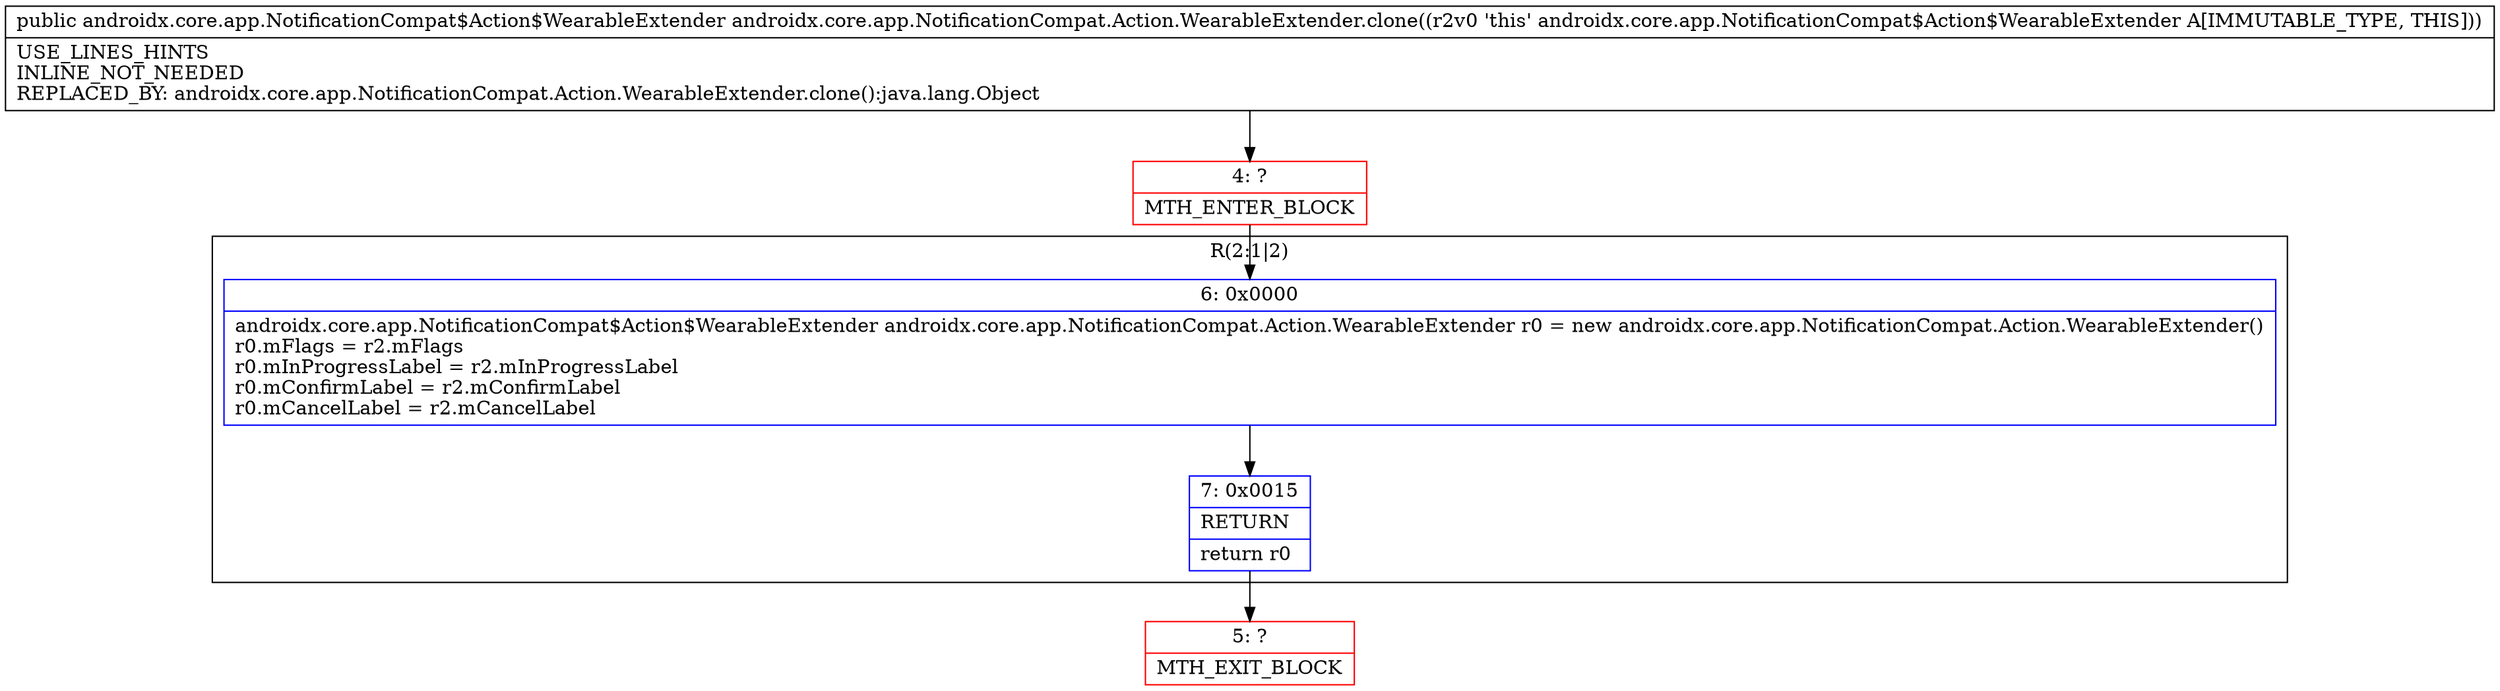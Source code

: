 digraph "CFG forandroidx.core.app.NotificationCompat.Action.WearableExtender.clone()Landroidx\/core\/app\/NotificationCompat$Action$WearableExtender;" {
subgraph cluster_Region_1228946920 {
label = "R(2:1|2)";
node [shape=record,color=blue];
Node_6 [shape=record,label="{6\:\ 0x0000|androidx.core.app.NotificationCompat$Action$WearableExtender androidx.core.app.NotificationCompat.Action.WearableExtender r0 = new androidx.core.app.NotificationCompat.Action.WearableExtender()\lr0.mFlags = r2.mFlags\lr0.mInProgressLabel = r2.mInProgressLabel\lr0.mConfirmLabel = r2.mConfirmLabel\lr0.mCancelLabel = r2.mCancelLabel\l}"];
Node_7 [shape=record,label="{7\:\ 0x0015|RETURN\l|return r0\l}"];
}
Node_4 [shape=record,color=red,label="{4\:\ ?|MTH_ENTER_BLOCK\l}"];
Node_5 [shape=record,color=red,label="{5\:\ ?|MTH_EXIT_BLOCK\l}"];
MethodNode[shape=record,label="{public androidx.core.app.NotificationCompat$Action$WearableExtender androidx.core.app.NotificationCompat.Action.WearableExtender.clone((r2v0 'this' androidx.core.app.NotificationCompat$Action$WearableExtender A[IMMUTABLE_TYPE, THIS]))  | USE_LINES_HINTS\lINLINE_NOT_NEEDED\lREPLACED_BY: androidx.core.app.NotificationCompat.Action.WearableExtender.clone():java.lang.Object\l}"];
MethodNode -> Node_4;Node_6 -> Node_7;
Node_7 -> Node_5;
Node_4 -> Node_6;
}

